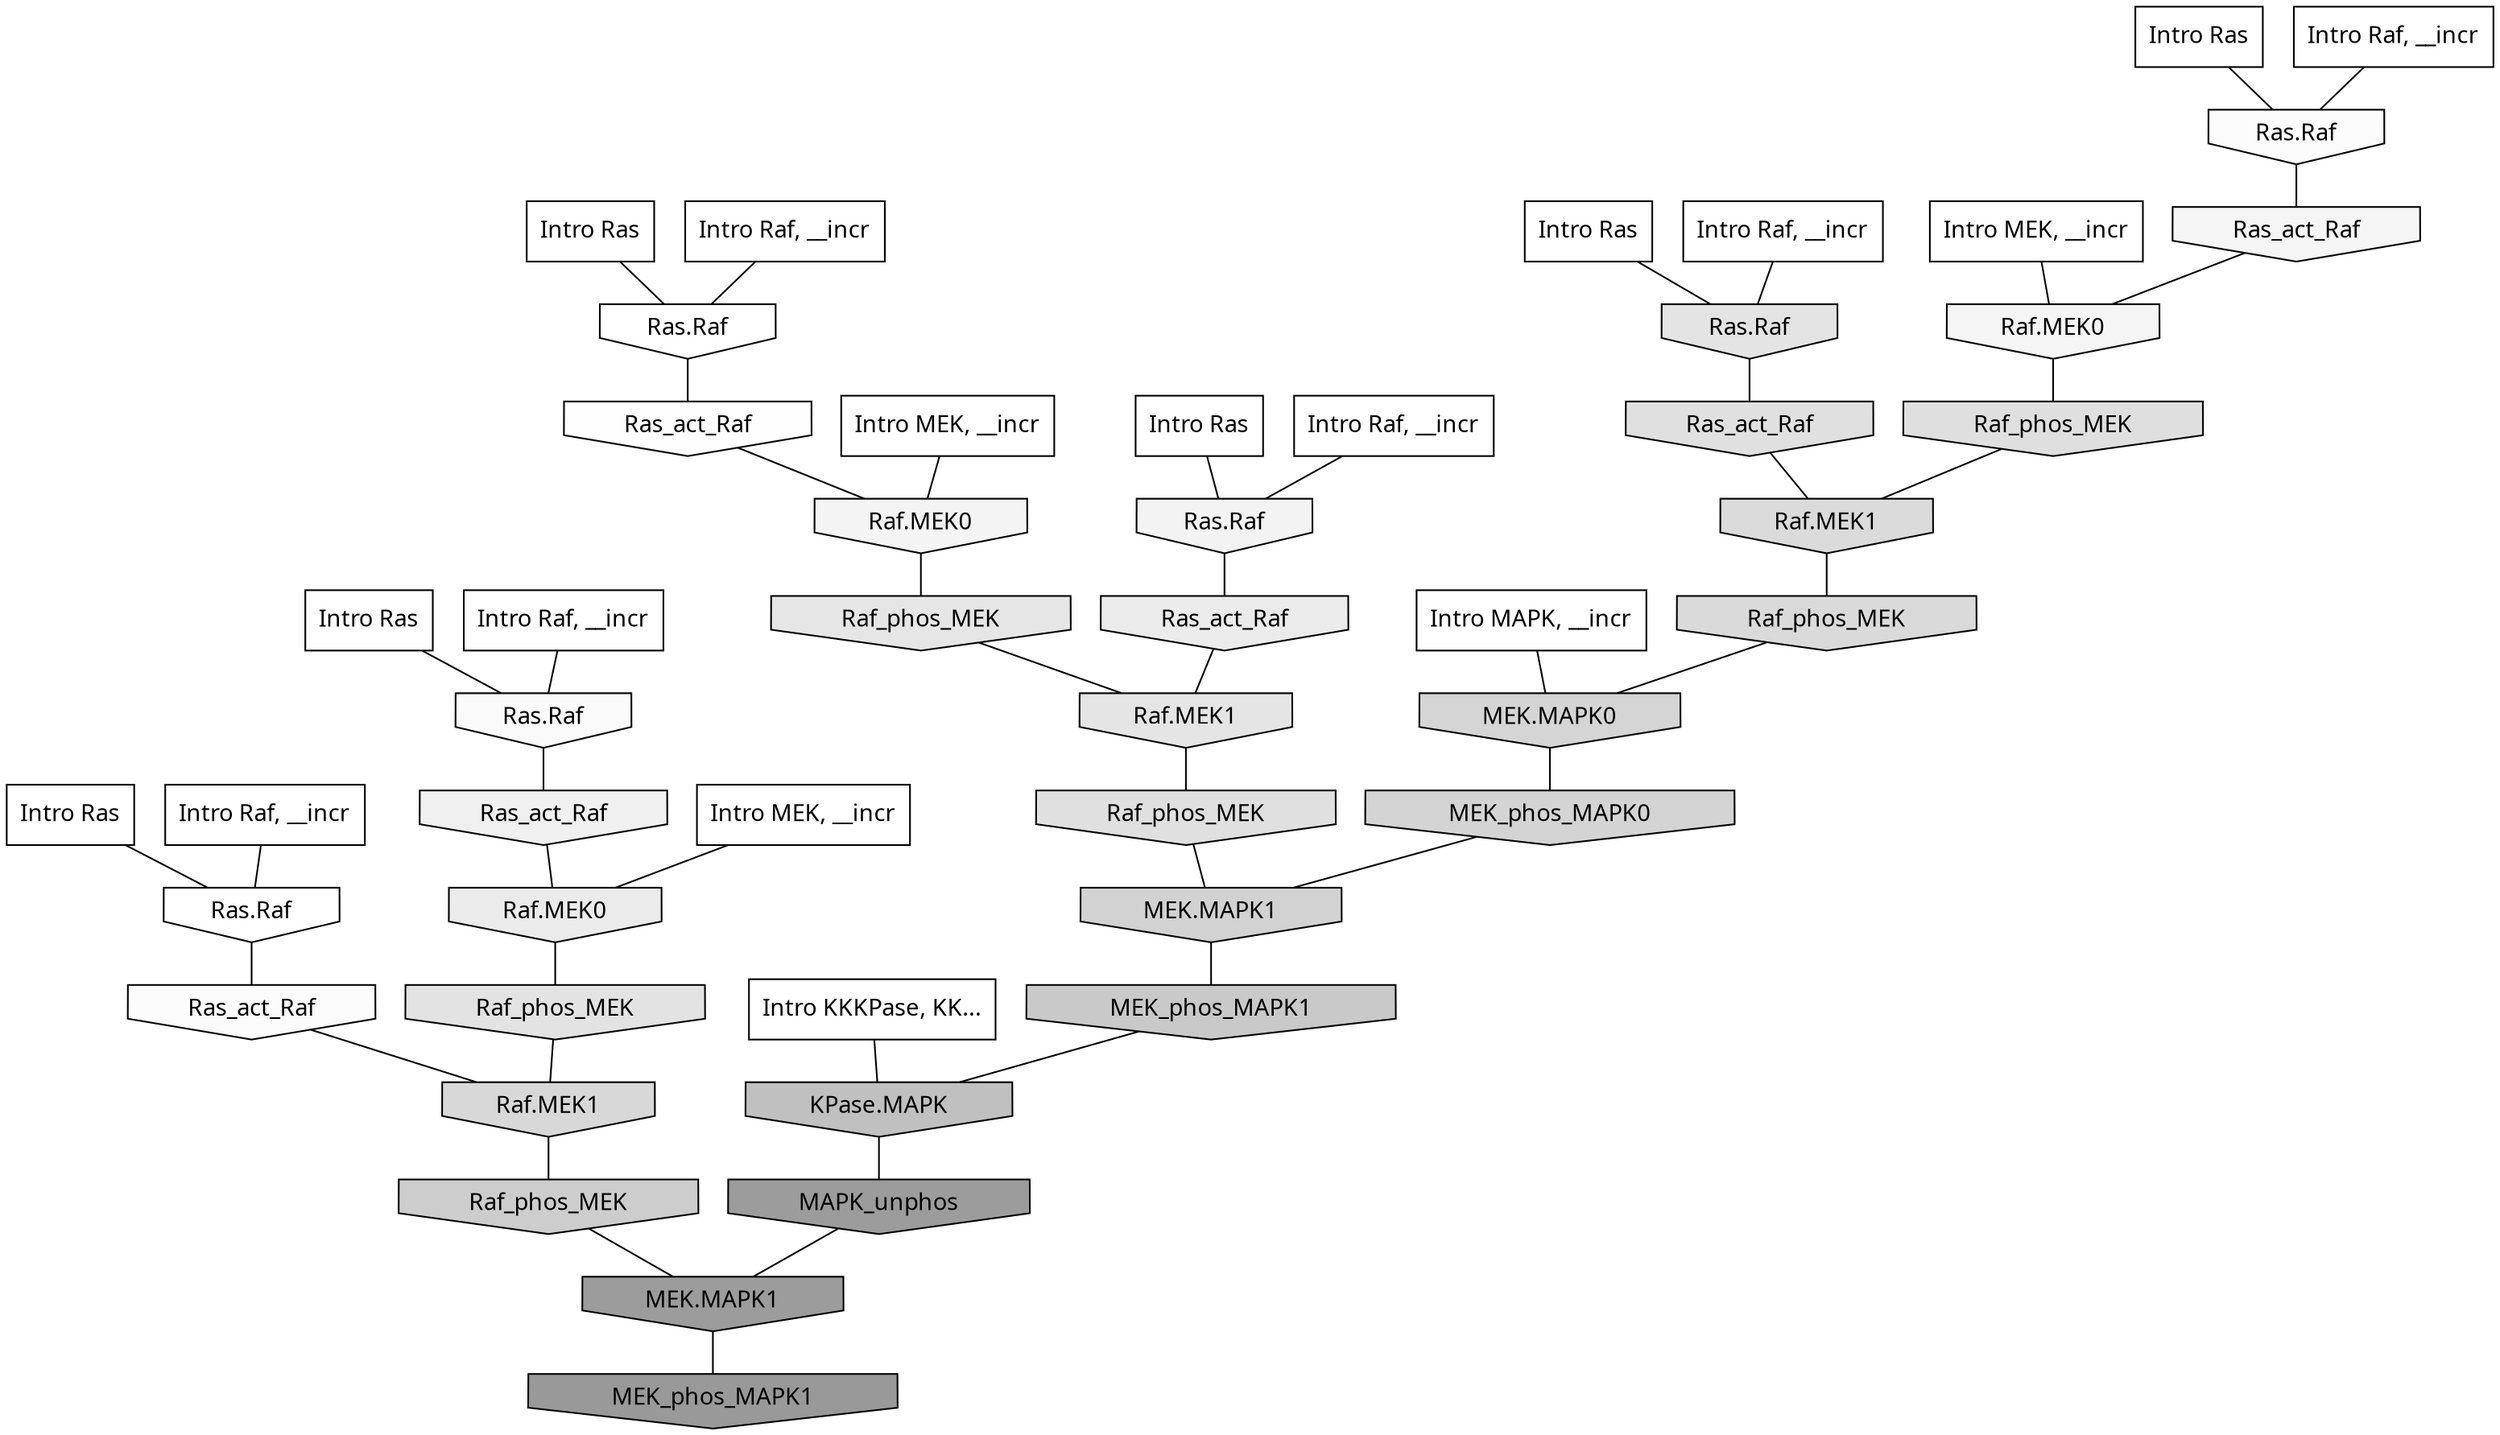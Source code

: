digraph G{
  rankdir="TB";
  ranksep=0.30;
  node [fontname="CMU Serif"];
  edge [fontname="CMU Serif"];
  
  21 [label="Intro Ras", shape=rectangle, style=filled, fillcolor="0.000 0.000 1.000"]
  
  24 [label="Intro Ras", shape=rectangle, style=filled, fillcolor="0.000 0.000 1.000"]
  
  43 [label="Intro Ras", shape=rectangle, style=filled, fillcolor="0.000 0.000 1.000"]
  
  86 [label="Intro Ras", shape=rectangle, style=filled, fillcolor="0.000 0.000 1.000"]
  
  90 [label="Intro Ras", shape=rectangle, style=filled, fillcolor="0.000 0.000 1.000"]
  
  94 [label="Intro Ras", shape=rectangle, style=filled, fillcolor="0.000 0.000 1.000"]
  
  115 [label="Intro Raf, __incr", shape=rectangle, style=filled, fillcolor="0.000 0.000 1.000"]
  
  193 [label="Intro Raf, __incr", shape=rectangle, style=filled, fillcolor="0.000 0.000 1.000"]
  
  346 [label="Intro Raf, __incr", shape=rectangle, style=filled, fillcolor="0.000 0.000 1.000"]
  
  635 [label="Intro Raf, __incr", shape=rectangle, style=filled, fillcolor="0.000 0.000 1.000"]
  
  802 [label="Intro Raf, __incr", shape=rectangle, style=filled, fillcolor="0.000 0.000 1.000"]
  
  1049 [label="Intro Raf, __incr", shape=rectangle, style=filled, fillcolor="0.000 0.000 1.000"]
  
  1455 [label="Intro MEK, __incr", shape=rectangle, style=filled, fillcolor="0.000 0.000 1.000"]
  
  1739 [label="Intro MEK, __incr", shape=rectangle, style=filled, fillcolor="0.000 0.000 1.000"]
  
  2070 [label="Intro MEK, __incr", shape=rectangle, style=filled, fillcolor="0.000 0.000 1.000"]
  
  2948 [label="Intro MAPK, __incr", shape=rectangle, style=filled, fillcolor="0.000 0.000 1.000"]
  
  3100 [label="Intro KKKPase, KK...", shape=rectangle, style=filled, fillcolor="0.000 0.000 1.000"]
  
  3210 [label="Ras.Raf", shape=invhouse, style=filled, fillcolor="0.000 0.000 1.000"]
  
  3295 [label="Ras.Raf", shape=invhouse, style=filled, fillcolor="0.000 0.000 1.000"]
  
  3392 [label="Ras_act_Raf", shape=invhouse, style=filled, fillcolor="0.000 0.000 0.994"]
  
  3464 [label="Ras_act_Raf", shape=invhouse, style=filled, fillcolor="0.000 0.000 0.987"]
  
  3482 [label="Ras.Raf", shape=invhouse, style=filled, fillcolor="0.000 0.000 0.986"]
  
  3623 [label="Ras.Raf", shape=invhouse, style=filled, fillcolor="0.000 0.000 0.977"]
  
  4057 [label="Ras_act_Raf", shape=invhouse, style=filled, fillcolor="0.000 0.000 0.960"]
  
  4059 [label="Raf.MEK0", shape=invhouse, style=filled, fillcolor="0.000 0.000 0.960"]
  
  4252 [label="Raf.MEK0", shape=invhouse, style=filled, fillcolor="0.000 0.000 0.954"]
  
  4316 [label="Ras.Raf", shape=invhouse, style=filled, fillcolor="0.000 0.000 0.951"]
  
  4607 [label="Ras_act_Raf", shape=invhouse, style=filled, fillcolor="0.000 0.000 0.941"]
  
  5265 [label="Ras_act_Raf", shape=invhouse, style=filled, fillcolor="0.000 0.000 0.921"]
  
  5372 [label="Raf.MEK0", shape=invhouse, style=filled, fillcolor="0.000 0.000 0.919"]
  
  5976 [label="Raf_phos_MEK", shape=invhouse, style=filled, fillcolor="0.000 0.000 0.902"]
  
  6154 [label="Raf.MEK1", shape=invhouse, style=filled, fillcolor="0.000 0.000 0.897"]
  
  6431 [label="Ras.Raf", shape=invhouse, style=filled, fillcolor="0.000 0.000 0.891"]
  
  6581 [label="Raf_phos_MEK", shape=invhouse, style=filled, fillcolor="0.000 0.000 0.888"]
  
  7107 [label="Raf_phos_MEK", shape=invhouse, style=filled, fillcolor="0.000 0.000 0.878"]
  
  7149 [label="Ras_act_Raf", shape=invhouse, style=filled, fillcolor="0.000 0.000 0.878"]
  
  7452 [label="Raf_phos_MEK", shape=invhouse, style=filled, fillcolor="0.000 0.000 0.873"]
  
  8505 [label="Raf.MEK1", shape=invhouse, style=filled, fillcolor="0.000 0.000 0.857"]
  
  8599 [label="Raf_phos_MEK", shape=invhouse, style=filled, fillcolor="0.000 0.000 0.855"]
  
  9213 [label="Raf.MEK1", shape=invhouse, style=filled, fillcolor="0.000 0.000 0.846"]
  
  10259 [label="MEK.MAPK0", shape=invhouse, style=filled, fillcolor="0.000 0.000 0.835"]
  
  10520 [label="MEK_phos_MAPK0", shape=invhouse, style=filled, fillcolor="0.000 0.000 0.832"]
  
  11704 [label="MEK.MAPK1", shape=invhouse, style=filled, fillcolor="0.000 0.000 0.821"]
  
  14091 [label="Raf_phos_MEK", shape=invhouse, style=filled, fillcolor="0.000 0.000 0.801"]
  
  15884 [label="MEK_phos_MAPK1", shape=invhouse, style=filled, fillcolor="0.000 0.000 0.787"]
  
  18131 [label="KPase.MAPK", shape=invhouse, style=filled, fillcolor="0.000 0.000 0.753"]
  
  23003 [label="MAPK_unphos", shape=invhouse, style=filled, fillcolor="0.000 0.000 0.611"]
  
  23004 [label="MEK.MAPK1", shape=invhouse, style=filled, fillcolor="0.000 0.000 0.611"]
  
  23358 [label="MEK_phos_MAPK1", shape=invhouse, style=filled, fillcolor="0.000 0.000 0.600"]
  
  
  23004 -> 23358 [dir=none, color="0.000 0.000 0.000"] 
  23003 -> 23004 [dir=none, color="0.000 0.000 0.000"] 
  18131 -> 23003 [dir=none, color="0.000 0.000 0.000"] 
  15884 -> 18131 [dir=none, color="0.000 0.000 0.000"] 
  14091 -> 23004 [dir=none, color="0.000 0.000 0.000"] 
  11704 -> 15884 [dir=none, color="0.000 0.000 0.000"] 
  10520 -> 11704 [dir=none, color="0.000 0.000 0.000"] 
  10259 -> 10520 [dir=none, color="0.000 0.000 0.000"] 
  9213 -> 14091 [dir=none, color="0.000 0.000 0.000"] 
  8599 -> 10259 [dir=none, color="0.000 0.000 0.000"] 
  8505 -> 8599 [dir=none, color="0.000 0.000 0.000"] 
  7452 -> 8505 [dir=none, color="0.000 0.000 0.000"] 
  7149 -> 8505 [dir=none, color="0.000 0.000 0.000"] 
  7107 -> 11704 [dir=none, color="0.000 0.000 0.000"] 
  6581 -> 9213 [dir=none, color="0.000 0.000 0.000"] 
  6431 -> 7149 [dir=none, color="0.000 0.000 0.000"] 
  6154 -> 7107 [dir=none, color="0.000 0.000 0.000"] 
  5976 -> 6154 [dir=none, color="0.000 0.000 0.000"] 
  5372 -> 6581 [dir=none, color="0.000 0.000 0.000"] 
  5265 -> 6154 [dir=none, color="0.000 0.000 0.000"] 
  4607 -> 5372 [dir=none, color="0.000 0.000 0.000"] 
  4316 -> 5265 [dir=none, color="0.000 0.000 0.000"] 
  4252 -> 5976 [dir=none, color="0.000 0.000 0.000"] 
  4059 -> 7452 [dir=none, color="0.000 0.000 0.000"] 
  4057 -> 4059 [dir=none, color="0.000 0.000 0.000"] 
  3623 -> 4607 [dir=none, color="0.000 0.000 0.000"] 
  3482 -> 4057 [dir=none, color="0.000 0.000 0.000"] 
  3464 -> 9213 [dir=none, color="0.000 0.000 0.000"] 
  3392 -> 4252 [dir=none, color="0.000 0.000 0.000"] 
  3295 -> 3392 [dir=none, color="0.000 0.000 0.000"] 
  3210 -> 3464 [dir=none, color="0.000 0.000 0.000"] 
  3100 -> 18131 [dir=none, color="0.000 0.000 0.000"] 
  2948 -> 10259 [dir=none, color="0.000 0.000 0.000"] 
  2070 -> 4059 [dir=none, color="0.000 0.000 0.000"] 
  1739 -> 5372 [dir=none, color="0.000 0.000 0.000"] 
  1455 -> 4252 [dir=none, color="0.000 0.000 0.000"] 
  1049 -> 3295 [dir=none, color="0.000 0.000 0.000"] 
  802 -> 3482 [dir=none, color="0.000 0.000 0.000"] 
  635 -> 6431 [dir=none, color="0.000 0.000 0.000"] 
  346 -> 4316 [dir=none, color="0.000 0.000 0.000"] 
  193 -> 3623 [dir=none, color="0.000 0.000 0.000"] 
  115 -> 3210 [dir=none, color="0.000 0.000 0.000"] 
  94 -> 3482 [dir=none, color="0.000 0.000 0.000"] 
  90 -> 3210 [dir=none, color="0.000 0.000 0.000"] 
  86 -> 4316 [dir=none, color="0.000 0.000 0.000"] 
  43 -> 6431 [dir=none, color="0.000 0.000 0.000"] 
  24 -> 3623 [dir=none, color="0.000 0.000 0.000"] 
  21 -> 3295 [dir=none, color="0.000 0.000 0.000"] 
  
  }

